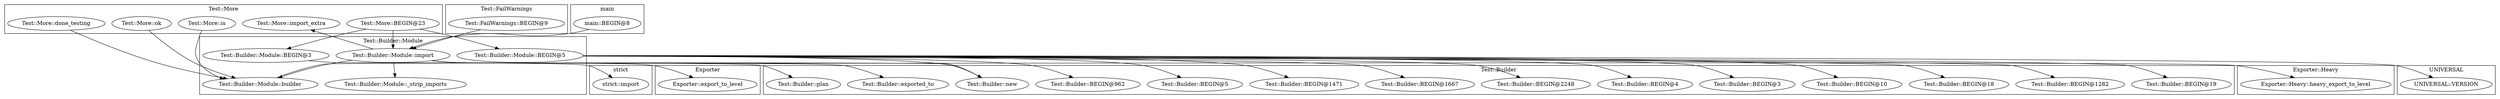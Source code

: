 digraph {
graph [overlap=false]
subgraph cluster_UNIVERSAL {
	label="UNIVERSAL";
	"UNIVERSAL::VERSION";
}
subgraph cluster_Test_FailWarnings {
	label="Test::FailWarnings";
	"Test::FailWarnings::BEGIN@9";
}
subgraph cluster_strict {
	label="strict";
	"strict::import";
}
subgraph cluster_Exporter {
	label="Exporter";
	"Exporter::export_to_level";
}
subgraph cluster_Test_More {
	label="Test::More";
	"Test::More::import_extra";
	"Test::More::done_testing";
	"Test::More::BEGIN@23";
	"Test::More::ok";
	"Test::More::is";
}
subgraph cluster_Test_Builder_Module {
	label="Test::Builder::Module";
	"Test::Builder::Module::BEGIN@3";
	"Test::Builder::Module::builder";
	"Test::Builder::Module::import";
	"Test::Builder::Module::_strip_imports";
	"Test::Builder::Module::BEGIN@5";
}
subgraph cluster_Test_Builder {
	label="Test::Builder";
	"Test::Builder::BEGIN@2248";
	"Test::Builder::BEGIN@1667";
	"Test::Builder::exported_to";
	"Test::Builder::BEGIN@1471";
	"Test::Builder::BEGIN@5";
	"Test::Builder::BEGIN@962";
	"Test::Builder::new";
	"Test::Builder::plan";
	"Test::Builder::BEGIN@19";
	"Test::Builder::BEGIN@1282";
	"Test::Builder::BEGIN@18";
	"Test::Builder::BEGIN@10";
	"Test::Builder::BEGIN@3";
	"Test::Builder::BEGIN@4";
}
subgraph cluster_Exporter_Heavy {
	label="Exporter::Heavy";
	"Exporter::Heavy::heavy_export_to_level";
}
subgraph cluster_main {
	label="main";
	"main::BEGIN@8";
}
"Test::More::BEGIN@23" -> "Test::Builder::Module::BEGIN@3";
"Test::Builder::Module::BEGIN@5" -> "Test::Builder::BEGIN@10";
"Test::Builder::Module::import" -> "Exporter::export_to_level";
"Test::Builder::Module::import" -> "Test::Builder::plan";
"Test::Builder::Module::BEGIN@3" -> "strict::import";
"Test::Builder::Module::BEGIN@5" -> "Test::Builder::BEGIN@1471";
"Test::Builder::Module::BEGIN@5" -> "Test::Builder::BEGIN@1667";
"Test::Builder::Module::BEGIN@5" -> "Test::Builder::BEGIN@1282";
"Test::Builder::Module::BEGIN@5" -> "Test::Builder::BEGIN@19";
"Test::Builder::Module::import" -> "Exporter::Heavy::heavy_export_to_level";
"Test::Builder::Module::BEGIN@5" -> "Test::Builder::BEGIN@962";
"Test::Builder::Module::import" -> "Test::Builder::Module::_strip_imports";
"Test::Builder::Module::import" -> "Test::Builder::exported_to";
"Test::Builder::Module::BEGIN@5" -> "Test::Builder::BEGIN@4";
"Test::Builder::Module::BEGIN@5" -> "Test::Builder::BEGIN@2248";
"Test::Builder::Module::import" -> "Test::More::import_extra";
"Test::Builder::Module::BEGIN@5" -> "Test::Builder::BEGIN@3";
"Test::Builder::Module::BEGIN@5" -> "Test::Builder::BEGIN@18";
"Test::Builder::Module::BEGIN@5" -> "Test::Builder::new";
"Test::Builder::Module::builder" -> "Test::Builder::new";
"Test::Builder::Module::BEGIN@5" -> "Test::Builder::BEGIN@5";
"Test::More::done_testing" -> "Test::Builder::Module::builder";
"Test::More::ok" -> "Test::Builder::Module::builder";
"Test::More::is" -> "Test::Builder::Module::builder";
"Test::Builder::Module::import" -> "Test::Builder::Module::builder";
"Test::More::BEGIN@23" -> "Test::Builder::Module::BEGIN@5";
"Test::Builder::Module::BEGIN@5" -> "UNIVERSAL::VERSION";
"Test::More::BEGIN@23" -> "Test::Builder::Module::import";
"Test::FailWarnings::BEGIN@9" -> "Test::Builder::Module::import";
"main::BEGIN@8" -> "Test::Builder::Module::import";
}
